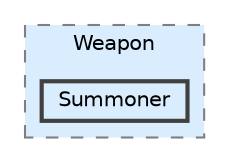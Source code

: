 digraph "Q:/IdleWave/Projet/Assets/Scripts/RogueGenesia/Survival/Weapon/Summoner"
{
 // LATEX_PDF_SIZE
  bgcolor="transparent";
  edge [fontname=Helvetica,fontsize=10,labelfontname=Helvetica,labelfontsize=10];
  node [fontname=Helvetica,fontsize=10,shape=box,height=0.2,width=0.4];
  compound=true
  subgraph clusterdir_9a55c8360f29f1597692ee7f102bfb3c {
    graph [ bgcolor="#daedff", pencolor="grey50", label="Weapon", fontname=Helvetica,fontsize=10 style="filled,dashed", URL="dir_9a55c8360f29f1597692ee7f102bfb3c.html",tooltip=""]
  dir_83b4f8e6d50085f44e192a8a26e6f9db [label="Summoner", fillcolor="#daedff", color="grey25", style="filled,bold", URL="dir_83b4f8e6d50085f44e192a8a26e6f9db.html",tooltip=""];
  }
}

